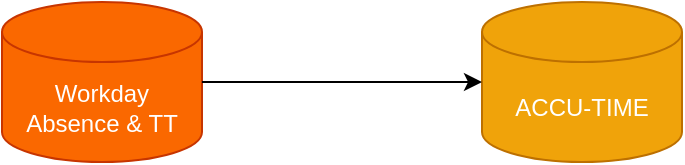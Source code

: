 <mxfile version="24.7.7">
  <diagram name="Page-1" id="6gkKSV2YylomXGhvdVC6">
    <mxGraphModel dx="1434" dy="772" grid="1" gridSize="10" guides="1" tooltips="1" connect="1" arrows="1" fold="1" page="1" pageScale="1" pageWidth="850" pageHeight="1100" math="0" shadow="0">
      <root>
        <mxCell id="0" />
        <mxCell id="1" parent="0" />
        <mxCell id="Jl70qLog612QvyscOQj3-1" value="&lt;font color=&quot;#ffffff&quot;&gt;Workday&lt;/font&gt;&lt;div&gt;&lt;font color=&quot;#ffffff&quot;&gt;Absence &amp;amp; TT&lt;/font&gt;&lt;/div&gt;" style="shape=cylinder3;whiteSpace=wrap;html=1;boundedLbl=1;backgroundOutline=1;size=15;fillColor=#fa6800;fontColor=#000000;strokeColor=#C73500;" vertex="1" parent="1">
          <mxGeometry x="200" y="360" width="100" height="80" as="geometry" />
        </mxCell>
        <mxCell id="Jl70qLog612QvyscOQj3-2" value="&lt;font color=&quot;#ffffff&quot;&gt;ACCU-TIME&lt;/font&gt;" style="shape=cylinder3;whiteSpace=wrap;html=1;boundedLbl=1;backgroundOutline=1;size=15;fillColor=#f0a30a;fontColor=#000000;strokeColor=#BD7000;" vertex="1" parent="1">
          <mxGeometry x="440" y="360" width="100" height="80" as="geometry" />
        </mxCell>
        <mxCell id="Jl70qLog612QvyscOQj3-3" style="edgeStyle=orthogonalEdgeStyle;rounded=0;orthogonalLoop=1;jettySize=auto;html=1;entryX=0;entryY=0.5;entryDx=0;entryDy=0;entryPerimeter=0;" edge="1" parent="1" source="Jl70qLog612QvyscOQj3-1" target="Jl70qLog612QvyscOQj3-2">
          <mxGeometry relative="1" as="geometry" />
        </mxCell>
      </root>
    </mxGraphModel>
  </diagram>
</mxfile>
